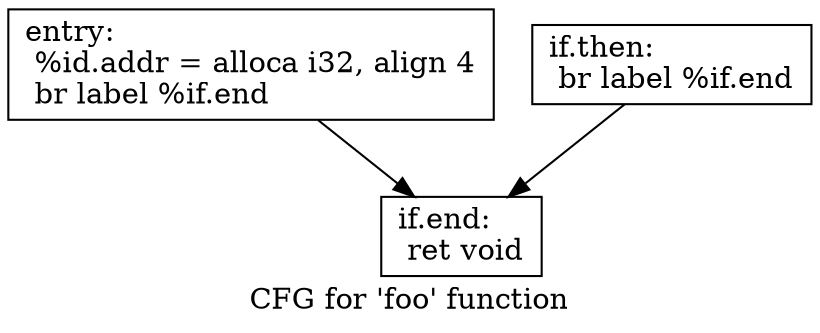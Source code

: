 digraph "CFG for 'foo' function" {
	label="CFG for 'foo' function";

	Node0x550f540 [shape=record,label="{entry:\l  %id.addr = alloca i32, align 4\l  br label %if.end\l}"];
	Node0x550f540 -> Node0x550f5e0;
	Node0x550f590 [shape=record,label="{if.then:                                          \l  br label %if.end\l}"];
	Node0x550f590 -> Node0x550f5e0;
	Node0x550f5e0 [shape=record,label="{if.end:                                           \l  ret void\l}"];
}
